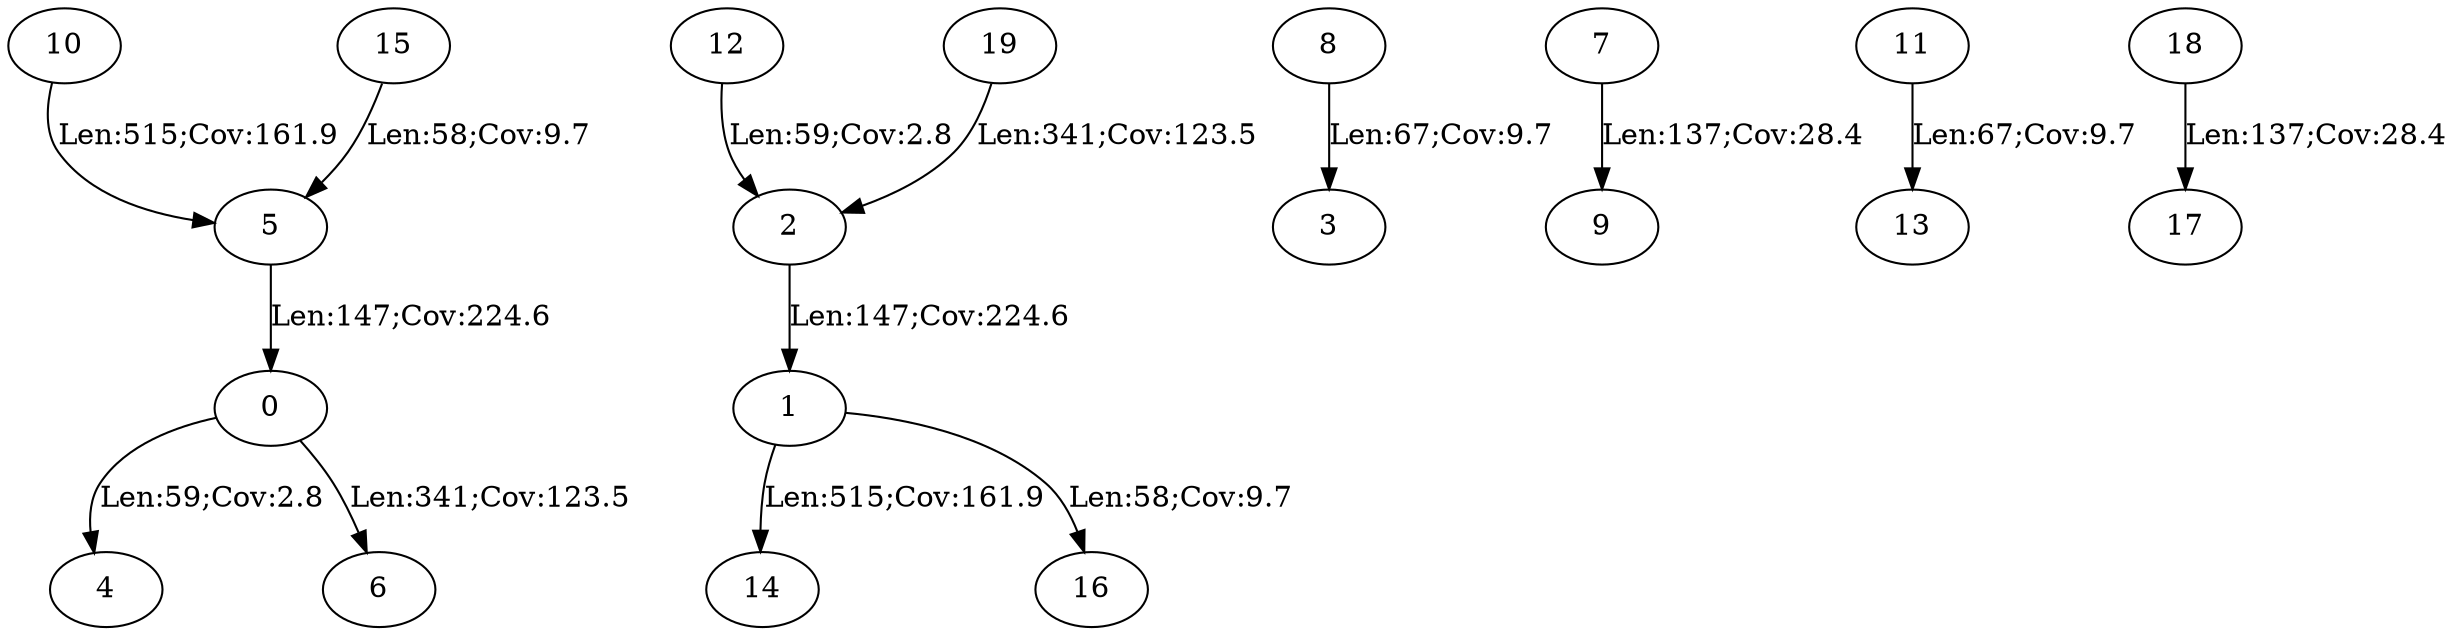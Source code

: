 digraph {
0;
1;
2;
3;
4;
5;
6;
7;
8;
9;
10;
11;
12;
13;
14;
15;
16;
17;
18;
19;
1 -> 16 [label="Len:58;Cov:9.7"];
11 -> 13 [label="Len:67;Cov:9.7"];
8 -> 3 [label="Len:67;Cov:9.7"];
0 -> 4 [label="Len:59;Cov:2.8"];
5 -> 0 [label="Len:147;Cov:224.6"];
15 -> 5 [label="Len:58;Cov:9.7"];
12 -> 2 [label="Len:59;Cov:2.8"];
2 -> 1 [label="Len:147;Cov:224.6"];
7 -> 9 [label="Len:137;Cov:28.4"];
18 -> 17 [label="Len:137;Cov:28.4"];
0 -> 6 [label="Len:341;Cov:123.5"];
10 -> 5 [label="Len:515;Cov:161.9"];
19 -> 2 [label="Len:341;Cov:123.5"];
1 -> 14 [label="Len:515;Cov:161.9"];
}